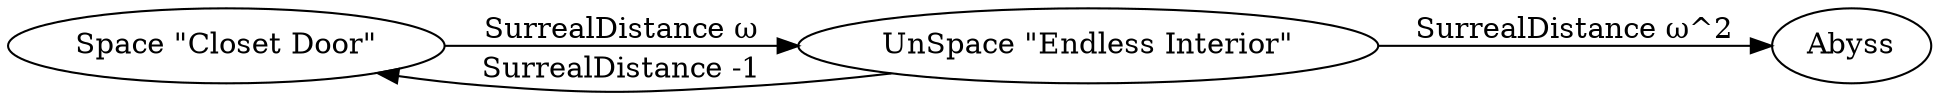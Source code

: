 digraph HouseGraph {
    graph [rankdir=LR];
    "Space \"Closet Door\"" -> "UnSpace \"Endless Interior\"" [label="SurrealDistance ω"];
    "UnSpace \"Endless Interior\"" -> "Space \"Closet Door\"" [label="SurrealDistance -1"];
    "UnSpace \"Endless Interior\"" -> Abyss [label="SurrealDistance ω^2"];
}